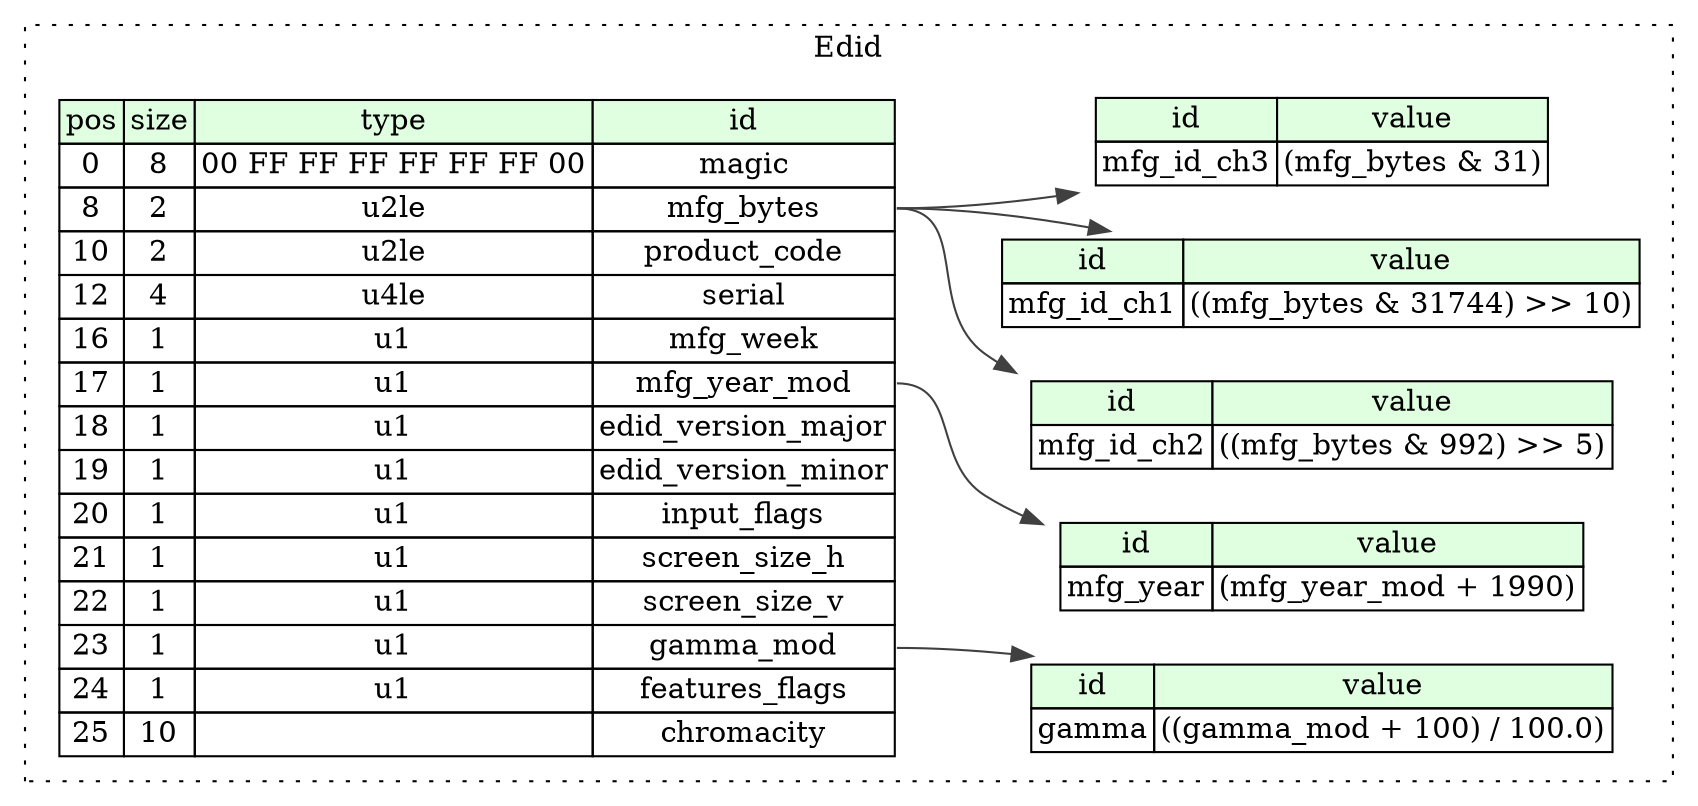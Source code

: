 digraph {
	rankdir=LR;
	node [shape=plaintext];
	subgraph cluster__edid {
		label="Edid";
		graph[style=dotted];

		edid__seq [label=<<TABLE BORDER="0" CELLBORDER="1" CELLSPACING="0">
			<TR><TD BGCOLOR="#E0FFE0">pos</TD><TD BGCOLOR="#E0FFE0">size</TD><TD BGCOLOR="#E0FFE0">type</TD><TD BGCOLOR="#E0FFE0">id</TD></TR>
			<TR><TD PORT="magic_pos">0</TD><TD PORT="magic_size">8</TD><TD>00 FF FF FF FF FF FF 00</TD><TD PORT="magic_type">magic</TD></TR>
			<TR><TD PORT="mfg_bytes_pos">8</TD><TD PORT="mfg_bytes_size">2</TD><TD>u2le</TD><TD PORT="mfg_bytes_type">mfg_bytes</TD></TR>
			<TR><TD PORT="product_code_pos">10</TD><TD PORT="product_code_size">2</TD><TD>u2le</TD><TD PORT="product_code_type">product_code</TD></TR>
			<TR><TD PORT="serial_pos">12</TD><TD PORT="serial_size">4</TD><TD>u4le</TD><TD PORT="serial_type">serial</TD></TR>
			<TR><TD PORT="mfg_week_pos">16</TD><TD PORT="mfg_week_size">1</TD><TD>u1</TD><TD PORT="mfg_week_type">mfg_week</TD></TR>
			<TR><TD PORT="mfg_year_mod_pos">17</TD><TD PORT="mfg_year_mod_size">1</TD><TD>u1</TD><TD PORT="mfg_year_mod_type">mfg_year_mod</TD></TR>
			<TR><TD PORT="edid_version_major_pos">18</TD><TD PORT="edid_version_major_size">1</TD><TD>u1</TD><TD PORT="edid_version_major_type">edid_version_major</TD></TR>
			<TR><TD PORT="edid_version_minor_pos">19</TD><TD PORT="edid_version_minor_size">1</TD><TD>u1</TD><TD PORT="edid_version_minor_type">edid_version_minor</TD></TR>
			<TR><TD PORT="input_flags_pos">20</TD><TD PORT="input_flags_size">1</TD><TD>u1</TD><TD PORT="input_flags_type">input_flags</TD></TR>
			<TR><TD PORT="screen_size_h_pos">21</TD><TD PORT="screen_size_h_size">1</TD><TD>u1</TD><TD PORT="screen_size_h_type">screen_size_h</TD></TR>
			<TR><TD PORT="screen_size_v_pos">22</TD><TD PORT="screen_size_v_size">1</TD><TD>u1</TD><TD PORT="screen_size_v_type">screen_size_v</TD></TR>
			<TR><TD PORT="gamma_mod_pos">23</TD><TD PORT="gamma_mod_size">1</TD><TD>u1</TD><TD PORT="gamma_mod_type">gamma_mod</TD></TR>
			<TR><TD PORT="features_flags_pos">24</TD><TD PORT="features_flags_size">1</TD><TD>u1</TD><TD PORT="features_flags_type">features_flags</TD></TR>
			<TR><TD PORT="chromacity_pos">25</TD><TD PORT="chromacity_size">10</TD><TD></TD><TD PORT="chromacity_type">chromacity</TD></TR>
		</TABLE>>];
		edid__inst__mfg_year [label=<<TABLE BORDER="0" CELLBORDER="1" CELLSPACING="0">
			<TR><TD BGCOLOR="#E0FFE0">id</TD><TD BGCOLOR="#E0FFE0">value</TD></TR>
			<TR><TD>mfg_year</TD><TD>(mfg_year_mod + 1990)</TD></TR>
		</TABLE>>];
		edid__inst__mfg_id_ch1 [label=<<TABLE BORDER="0" CELLBORDER="1" CELLSPACING="0">
			<TR><TD BGCOLOR="#E0FFE0">id</TD><TD BGCOLOR="#E0FFE0">value</TD></TR>
			<TR><TD>mfg_id_ch1</TD><TD>((mfg_bytes &amp; 31744) &gt;&gt; 10)</TD></TR>
		</TABLE>>];
		edid__inst__mfg_id_ch3 [label=<<TABLE BORDER="0" CELLBORDER="1" CELLSPACING="0">
			<TR><TD BGCOLOR="#E0FFE0">id</TD><TD BGCOLOR="#E0FFE0">value</TD></TR>
			<TR><TD>mfg_id_ch3</TD><TD>(mfg_bytes &amp; 31)</TD></TR>
		</TABLE>>];
		edid__inst__gamma [label=<<TABLE BORDER="0" CELLBORDER="1" CELLSPACING="0">
			<TR><TD BGCOLOR="#E0FFE0">id</TD><TD BGCOLOR="#E0FFE0">value</TD></TR>
			<TR><TD>gamma</TD><TD>((gamma_mod + 100) / 100.0)</TD></TR>
		</TABLE>>];
		edid__inst__mfg_id_ch2 [label=<<TABLE BORDER="0" CELLBORDER="1" CELLSPACING="0">
			<TR><TD BGCOLOR="#E0FFE0">id</TD><TD BGCOLOR="#E0FFE0">value</TD></TR>
			<TR><TD>mfg_id_ch2</TD><TD>((mfg_bytes &amp; 992) &gt;&gt; 5)</TD></TR>
		</TABLE>>];
	}
	edid__seq:mfg_year_mod_type -> edid__inst__mfg_year [color="#404040"];
	edid__seq:mfg_bytes_type -> edid__inst__mfg_id_ch1 [color="#404040"];
	edid__seq:mfg_bytes_type -> edid__inst__mfg_id_ch3 [color="#404040"];
	edid__seq:gamma_mod_type -> edid__inst__gamma [color="#404040"];
	edid__seq:mfg_bytes_type -> edid__inst__mfg_id_ch2 [color="#404040"];
}
